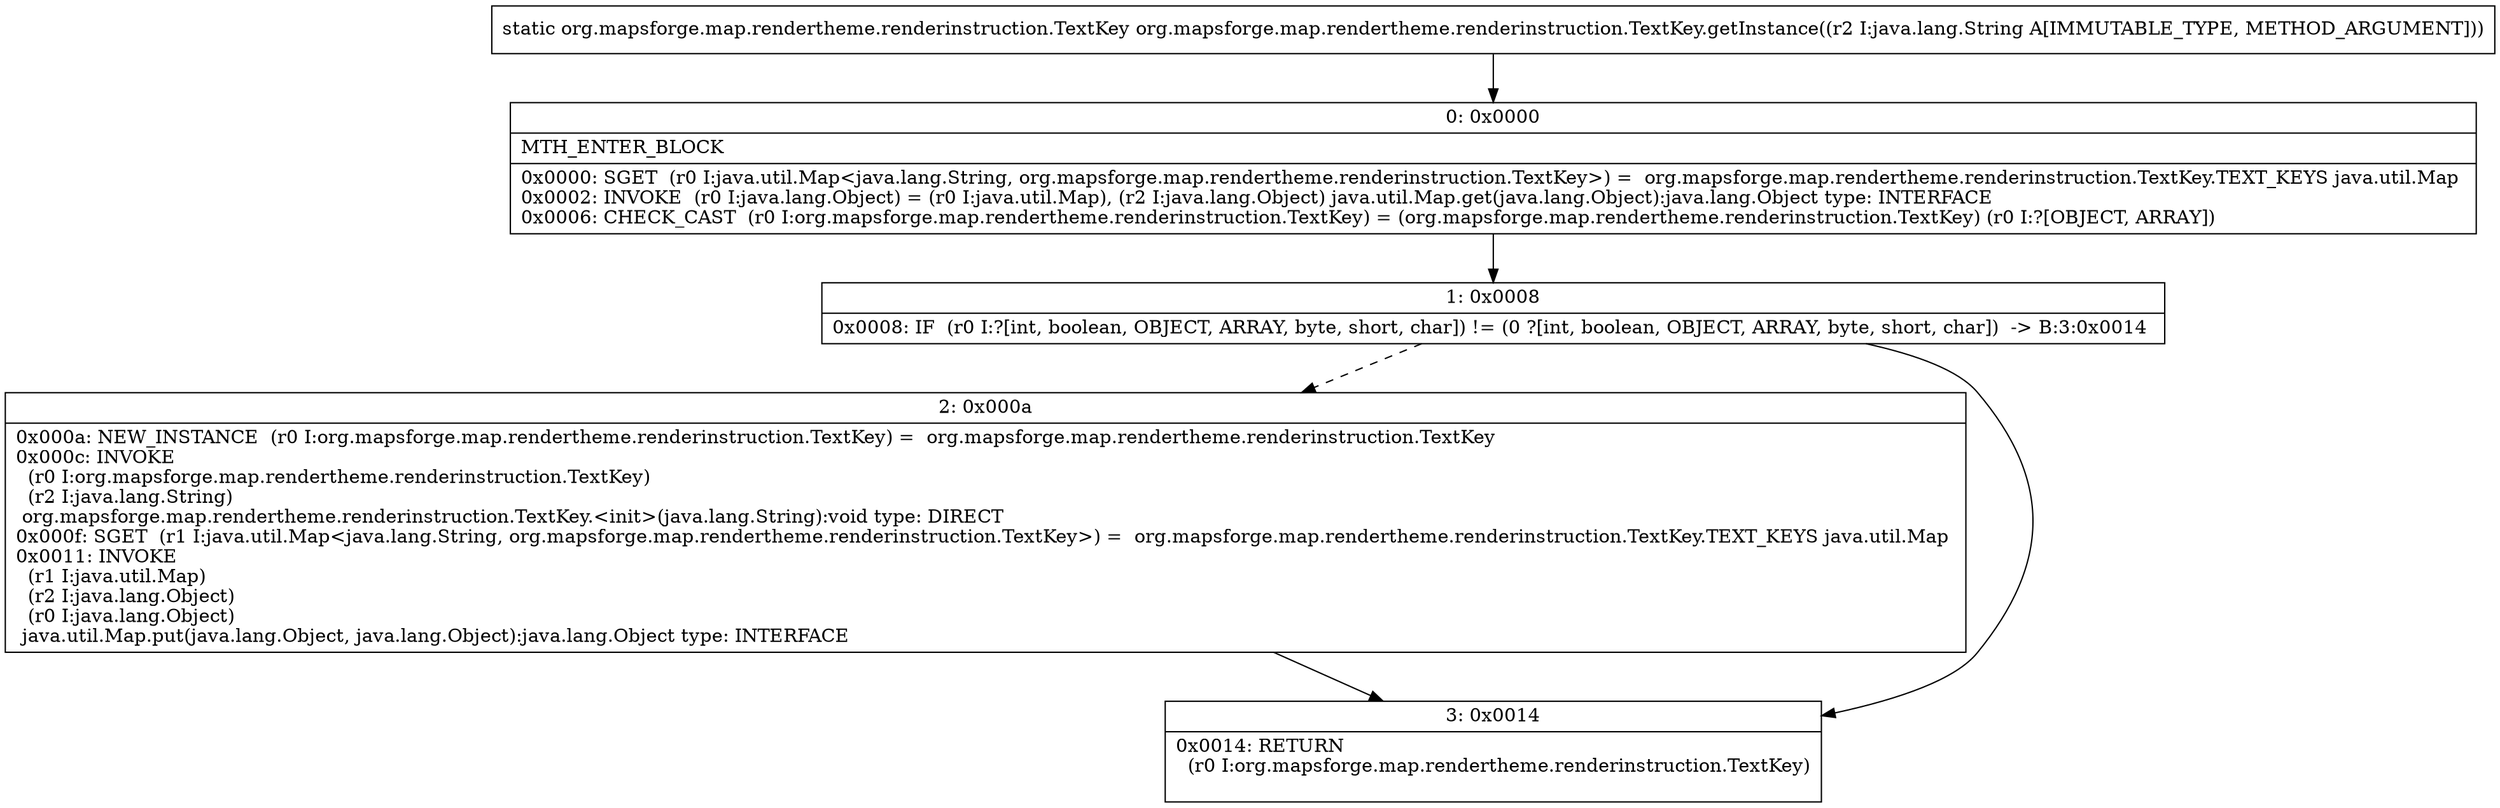 digraph "CFG fororg.mapsforge.map.rendertheme.renderinstruction.TextKey.getInstance(Ljava\/lang\/String;)Lorg\/mapsforge\/map\/rendertheme\/renderinstruction\/TextKey;" {
Node_0 [shape=record,label="{0\:\ 0x0000|MTH_ENTER_BLOCK\l|0x0000: SGET  (r0 I:java.util.Map\<java.lang.String, org.mapsforge.map.rendertheme.renderinstruction.TextKey\>) =  org.mapsforge.map.rendertheme.renderinstruction.TextKey.TEXT_KEYS java.util.Map \l0x0002: INVOKE  (r0 I:java.lang.Object) = (r0 I:java.util.Map), (r2 I:java.lang.Object) java.util.Map.get(java.lang.Object):java.lang.Object type: INTERFACE \l0x0006: CHECK_CAST  (r0 I:org.mapsforge.map.rendertheme.renderinstruction.TextKey) = (org.mapsforge.map.rendertheme.renderinstruction.TextKey) (r0 I:?[OBJECT, ARRAY]) \l}"];
Node_1 [shape=record,label="{1\:\ 0x0008|0x0008: IF  (r0 I:?[int, boolean, OBJECT, ARRAY, byte, short, char]) != (0 ?[int, boolean, OBJECT, ARRAY, byte, short, char])  \-\> B:3:0x0014 \l}"];
Node_2 [shape=record,label="{2\:\ 0x000a|0x000a: NEW_INSTANCE  (r0 I:org.mapsforge.map.rendertheme.renderinstruction.TextKey) =  org.mapsforge.map.rendertheme.renderinstruction.TextKey \l0x000c: INVOKE  \l  (r0 I:org.mapsforge.map.rendertheme.renderinstruction.TextKey)\l  (r2 I:java.lang.String)\l org.mapsforge.map.rendertheme.renderinstruction.TextKey.\<init\>(java.lang.String):void type: DIRECT \l0x000f: SGET  (r1 I:java.util.Map\<java.lang.String, org.mapsforge.map.rendertheme.renderinstruction.TextKey\>) =  org.mapsforge.map.rendertheme.renderinstruction.TextKey.TEXT_KEYS java.util.Map \l0x0011: INVOKE  \l  (r1 I:java.util.Map)\l  (r2 I:java.lang.Object)\l  (r0 I:java.lang.Object)\l java.util.Map.put(java.lang.Object, java.lang.Object):java.lang.Object type: INTERFACE \l}"];
Node_3 [shape=record,label="{3\:\ 0x0014|0x0014: RETURN  \l  (r0 I:org.mapsforge.map.rendertheme.renderinstruction.TextKey)\l \l}"];
MethodNode[shape=record,label="{static org.mapsforge.map.rendertheme.renderinstruction.TextKey org.mapsforge.map.rendertheme.renderinstruction.TextKey.getInstance((r2 I:java.lang.String A[IMMUTABLE_TYPE, METHOD_ARGUMENT])) }"];
MethodNode -> Node_0;
Node_0 -> Node_1;
Node_1 -> Node_2[style=dashed];
Node_1 -> Node_3;
Node_2 -> Node_3;
}

